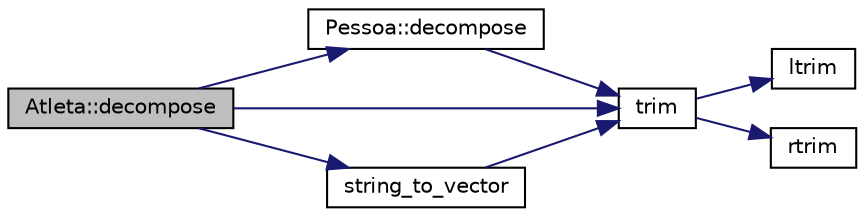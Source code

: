 digraph "Atleta::decompose"
{
 // LATEX_PDF_SIZE
  edge [fontname="Helvetica",fontsize="10",labelfontname="Helvetica",labelfontsize="10"];
  node [fontname="Helvetica",fontsize="10",shape=record];
  rankdir="LR";
  Node1 [label="Atleta::decompose",height=0.2,width=0.4,color="black", fillcolor="grey75", style="filled", fontcolor="black",tooltip="Decompõe os elementos exclusivos de Atleta de uma linha em \"portugal.txt\"."];
  Node1 -> Node2 [color="midnightblue",fontsize="10",style="solid",fontname="Helvetica"];
  Node2 [label="Pessoa::decompose",height=0.2,width=0.4,color="black", fillcolor="white", style="filled",URL="$class_pessoa.html#a46f7c8276fa1ad2bf522e0a5740ab6ad",tooltip="Decompõe os elementos comuns de Atleta e Staff de uma linha em \"portugal.txt\"."];
  Node2 -> Node3 [color="midnightblue",fontsize="10",style="solid",fontname="Helvetica"];
  Node3 [label="trim",height=0.2,width=0.4,color="black", fillcolor="white", style="filled",URL="$utils_8cpp.html#adc61ec70963fb00fb3ff6648a60bacaf",tooltip="Remove os espaços de uma dada string (no início e no fim), passada como argumento."];
  Node3 -> Node4 [color="midnightblue",fontsize="10",style="solid",fontname="Helvetica"];
  Node4 [label="ltrim",height=0.2,width=0.4,color="black", fillcolor="white", style="filled",URL="$utils_8cpp.html#ae4c2068faaefc606cc34672057524393",tooltip="Remove os espaços no início de uma dada string, passada como argumento."];
  Node3 -> Node5 [color="midnightblue",fontsize="10",style="solid",fontname="Helvetica"];
  Node5 [label="rtrim",height=0.2,width=0.4,color="black", fillcolor="white", style="filled",URL="$utils_8cpp.html#ac6645a859c82ba752011a510c0702ce0",tooltip="Remove os espaços no fim de uma dada string, passada como argumento."];
  Node1 -> Node6 [color="midnightblue",fontsize="10",style="solid",fontname="Helvetica"];
  Node6 [label="string_to_vector",height=0.2,width=0.4,color="black", fillcolor="white", style="filled",URL="$utils_8cpp.html#a47b3263df66ddefa2fe54ac4f9fd2247",tooltip="Decompõe uma string com elementos separados por vírgula num vetor com esses elementos."];
  Node6 -> Node3 [color="midnightblue",fontsize="10",style="solid",fontname="Helvetica"];
  Node1 -> Node3 [color="midnightblue",fontsize="10",style="solid",fontname="Helvetica"];
}
